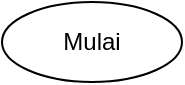 <mxfile version="17.2.4" type="github">
  <diagram id="PzFFgxeJQx3ioWYLc_Tk" name="Page-1">
    <mxGraphModel dx="1422" dy="780" grid="1" gridSize="10" guides="1" tooltips="1" connect="1" arrows="1" fold="1" page="1" pageScale="1" pageWidth="850" pageHeight="1100" math="0" shadow="0">
      <root>
        <mxCell id="0" />
        <mxCell id="1" parent="0" />
        <mxCell id="7xeBdaCDqStiyoFZEYQS-3" value="Mulai" style="ellipse;whiteSpace=wrap;html=1;" parent="1" vertex="1">
          <mxGeometry x="90" y="100" width="90" height="40" as="geometry" />
        </mxCell>
      </root>
    </mxGraphModel>
  </diagram>
</mxfile>
